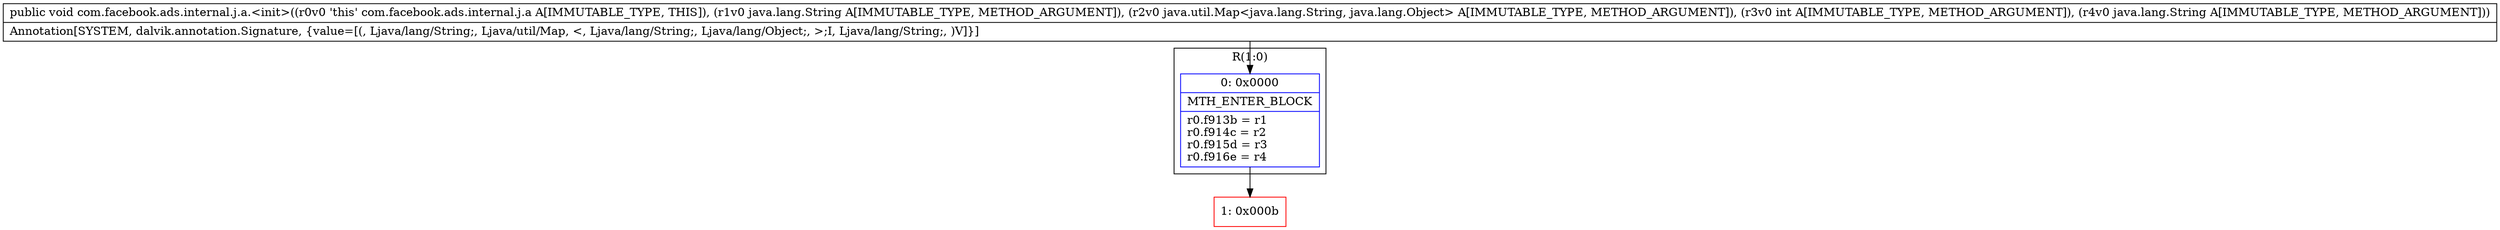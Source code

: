 digraph "CFG forcom.facebook.ads.internal.j.a.\<init\>(Ljava\/lang\/String;Ljava\/util\/Map;ILjava\/lang\/String;)V" {
subgraph cluster_Region_1446382191 {
label = "R(1:0)";
node [shape=record,color=blue];
Node_0 [shape=record,label="{0\:\ 0x0000|MTH_ENTER_BLOCK\l|r0.f913b = r1\lr0.f914c = r2\lr0.f915d = r3\lr0.f916e = r4\l}"];
}
Node_1 [shape=record,color=red,label="{1\:\ 0x000b}"];
MethodNode[shape=record,label="{public void com.facebook.ads.internal.j.a.\<init\>((r0v0 'this' com.facebook.ads.internal.j.a A[IMMUTABLE_TYPE, THIS]), (r1v0 java.lang.String A[IMMUTABLE_TYPE, METHOD_ARGUMENT]), (r2v0 java.util.Map\<java.lang.String, java.lang.Object\> A[IMMUTABLE_TYPE, METHOD_ARGUMENT]), (r3v0 int A[IMMUTABLE_TYPE, METHOD_ARGUMENT]), (r4v0 java.lang.String A[IMMUTABLE_TYPE, METHOD_ARGUMENT]))  | Annotation[SYSTEM, dalvik.annotation.Signature, \{value=[(, Ljava\/lang\/String;, Ljava\/util\/Map, \<, Ljava\/lang\/String;, Ljava\/lang\/Object;, \>;I, Ljava\/lang\/String;, )V]\}]\l}"];
MethodNode -> Node_0;
Node_0 -> Node_1;
}

